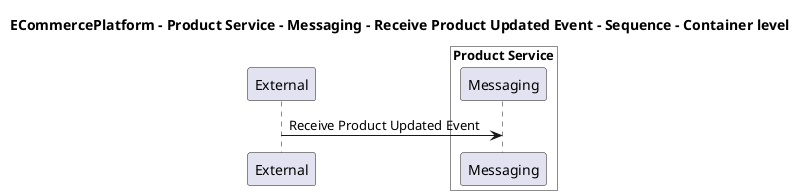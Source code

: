 @startuml

title ECommercePlatform - Product Service - Messaging - Receive Product Updated Event - Sequence - Container level

participant "External" as C4InterFlow.SoftwareSystems.ExternalSystem

box "Product Service" #White
    participant "Messaging" as ECommercePlatform.SoftwareSystems.ProductService.Containers.Messaging
end box


C4InterFlow.SoftwareSystems.ExternalSystem -> ECommercePlatform.SoftwareSystems.ProductService.Containers.Messaging : Receive Product Updated Event


@enduml
